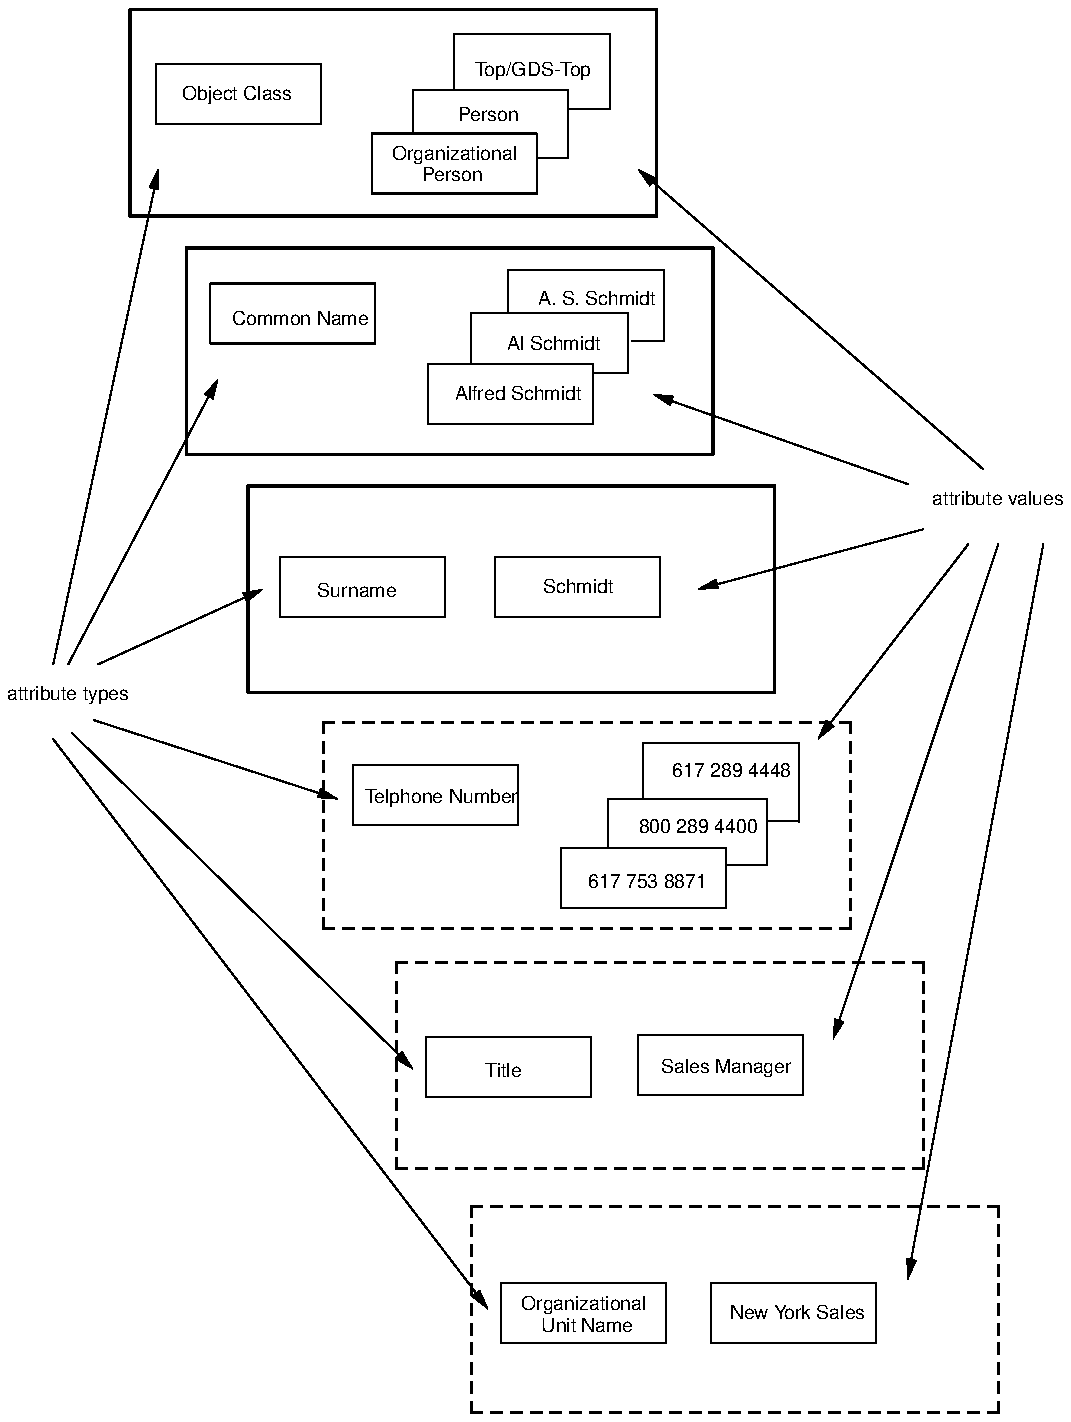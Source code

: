 ...\" @OSF_COPYRIGHT@
...\" COPYRIGHT NOTICE
...\" Copyright (c) 1990, 1991, 1992, 1993 Open Software Foundation, Inc.
...\" ALL RIGHTS RESERVED (DCE).  See the file named COPYRIGHT.DCE in the
...\" src directory for the full copyright text.
...\" 
...\" HISTORY
...\" $Log: fig01.ditentry.pic,v $
...\" Revision 1.1.2.1  1994/08/04  21:01:25  hal
...\" 	Create DCE GDS Admin Gd & Ref from GDS parts of Adm Gd & Cmd Ref; fix log
...\" 	[1994/08/04  20:36:25  hal]
...\"
...\" Revision 1.1.2.5  1993/01/28  19:07:59  dbelch
...\" 	Embedding copyright notice
...\" 	[1993/01/28  18:34:17  dbelch]
...\" 
...\" Revision 1.1.2.4  1993/01/10  21:24:28  rnollman
...\" 	fixed after Dublin edit
...\" 	[1993/01/10  21:24:09  rnollman]
...\" 
...\" Revision 1.1.2.3  1992/11/19  20:14:40  rnollman
...\" 	updated illustration
...\" 	[1992/11/19  20:13:57  rnollman]
...\" 
...\" Revision 1.1.2.2  1992/10/27  18:17:25  rnollman
...\" 	work in progress
...\" 	[1992/10/27  18:16:52  rnollman]
...\" 
...\" $EndLog$
.PS
scale = 106.667
.ps 20
box  wid 281 ht 110 at 271.5, 439
box  wid 281 ht 110 at 238.5, 566
box  wid 281 ht 110 at 208.5, 693
.ps 10
line ->  from 49, 369 \
	to 179, 327 
line ->  from 37, 362 \
	to 219, 183 
line ->  from 27, 359 \
	to 259, 55 
line ->  from 483, 495 \
	to 347, 543 
line ->  from 523, 503 \
	to 339, 663 
line ->  from 515, 463 \
	to 435, 359 
line ->  from 555, 463 \
	to 483, 71 
line ->  from 531, 463 \
	to 443, 199 
line ->  from 491, 471 \
	to 371, 439 
line ->  from 27, 399 \
	to 83, 663 
line ->  from 35, 399 \
	to 115, 551 
line ->  from 51, 399 \
	to 139, 439 
"\fH\s7attribute values\s0\fP"  at 531, 487
"\fH\s7attribute types\s0\fP"  at 35, 383
.ps 20
box dashed wid 281 ht 110 at 350.5, 185
box dashed wid 281 ht 110 at 311.5, 313
box dashed wid 281 ht 110 at 390.5, 55
.ps 10
box  wid 88 ht 32 at 192, 440
"\fH\s7Surname\s0\fP"  at 189, 438
box  wid 88 ht 32 at 307, 440
"\fH\s7Schmidt\s0\fP"  at 307, 440
box  wid 88 ht 32 at 310, 53
"\fH\s7Organizational\s0\fP"  at 310, 58
"\fH\s7Unit Name\s0\fP"  at 312, 46
box  wid 88 ht 32 at 422, 53
"\fH\s7New York Sales\s0\fP"  at 424, 53
box  wid 88 ht 32 at 270, 184
box  wid 88 ht 32 at 383, 185
"\fH\s7Title\s0\fP"  at 267, 182
"\fH\s7Sales Manager\s0\fP"  at 386, 184
box  wid 88 ht 32 at 231, 329
"\fH\s7Telphone Number\s0\fP"  at 234, 328
box  wid 88 ht 32 at 342, 285
line   from 323, 301 \
	to 323, 327 \
	to 408, 327 \
	to 408, 292 \
	to 386, 292 
line   from 342, 327 \
	to 342, 357 \
	to 425, 357 \
	to 425, 315 \
	to 408, 315 
"\fH\s7Common Name\s0\fP"  at 159, 583
box  wid 88 ht 32 at 155, 586
box  wid 88 ht 32 at 271, 543
line   from 250, 559 \
	to 250, 586 \
	to 334, 586 \
	to 334, 554 \
	to 315, 554 
"\fH\s7A. S. Schmidt\s0\fP"  at 317, 594
"\fH\s7Al Schmidt\s0\fP"  at 294, 570
"\fH\s7Alfred Schmidt\s0\fP"  at 275, 543
line   from 270, 587 \
	to 270, 609 \
	to 353, 609 \
	to 353, 571 \
	to 336, 571 
"\fH\s7Person\s0\fP"  at 240, 660
"\fH\s7Organizational\s0\fP"  at 241, 671
box  wid 88 ht 32 at 241, 666
"\fH\s7Object Class\s0\fP"  at 125, 703
box  wid 88 ht 32 at 126, 703
line   from 219, 682 \
	to 219, 705 \
	to 302, 705 \
	to 302, 669 \
	to 285, 669 
line   from 241, 706 \
	to 241, 735 \
	to 324, 735 \
	to 324, 695 \
	to 303, 695 
"\fH\s7Top/GDS-Top\s0\fP"  at 283, 716
"\fH\s7Person\s0\fP"  at 259, 692
"\fH\s7617 289 4448\s0\fP"  at 389, 342
"\fH\s7617 753 8871\s0\fP"  at 344, 283
"\fH\s7800 289 4400\s0\fP"  at 371, 312
.PE
